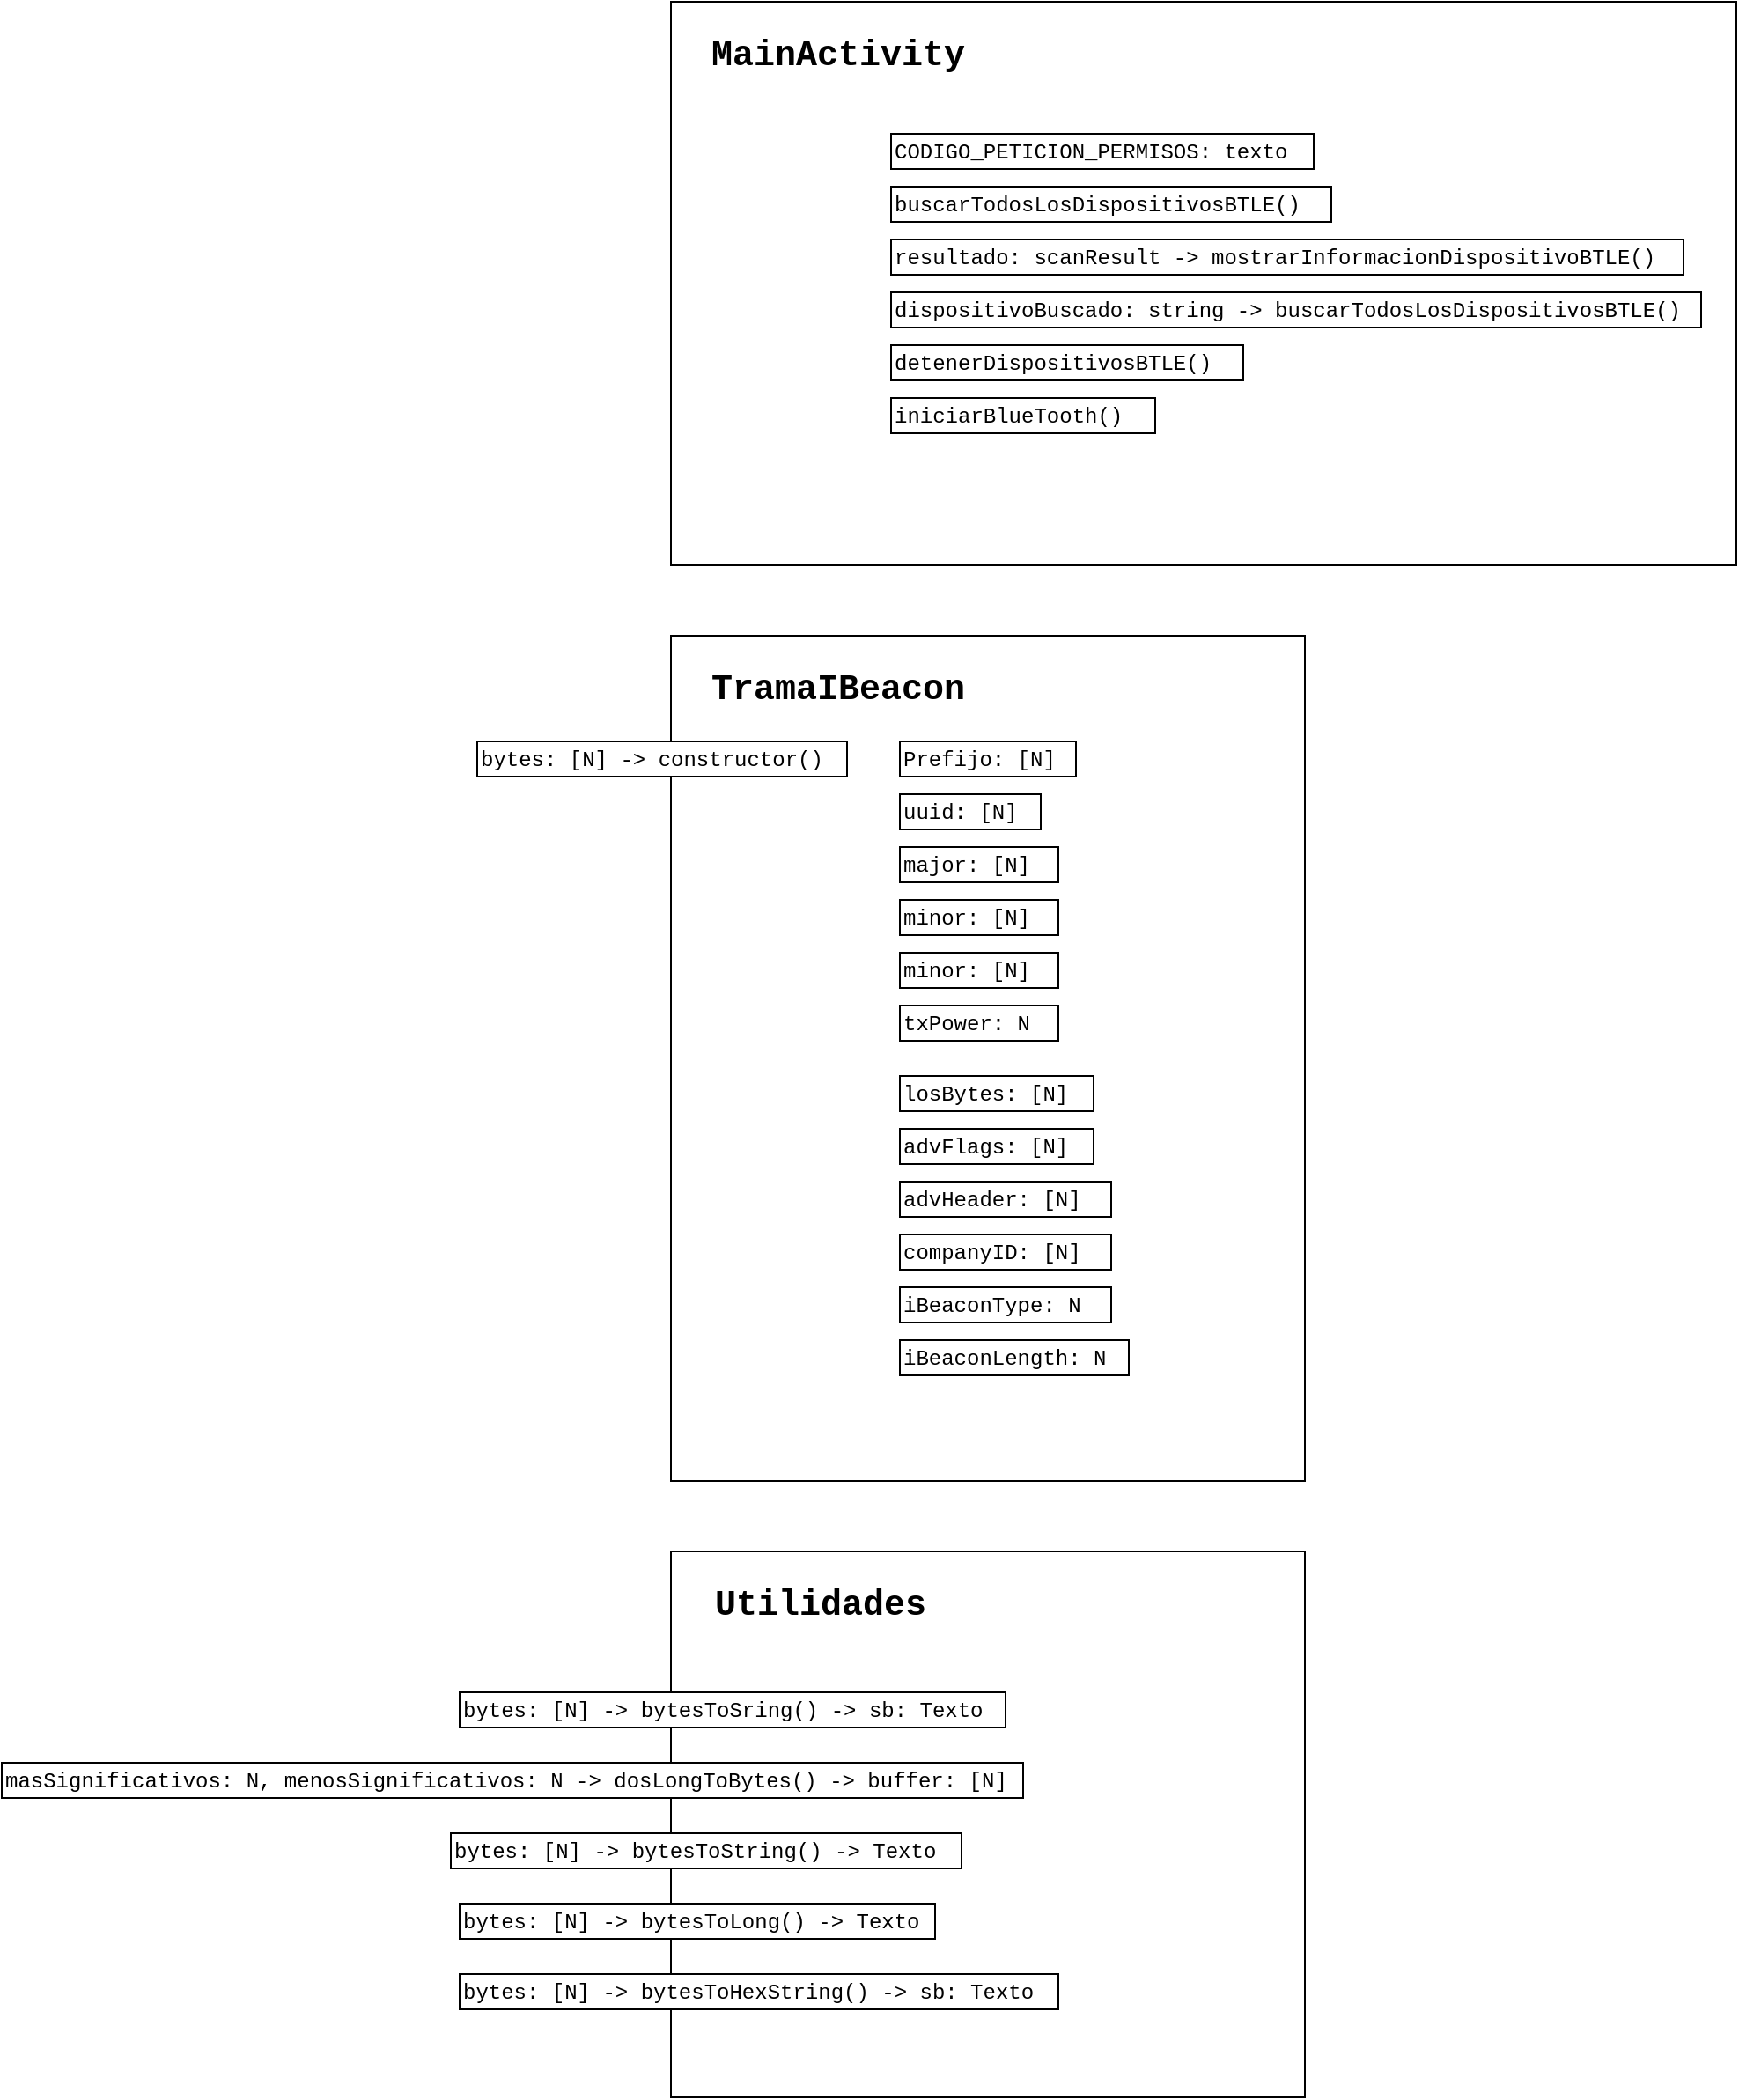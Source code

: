 <mxfile version="15.2.7" type="device"><diagram id="ao2D39-dudE8lffzF8m_" name="Página-1"><mxGraphModel dx="2249" dy="1983" grid="1" gridSize="10" guides="1" tooltips="1" connect="1" arrows="1" fold="1" page="1" pageScale="1" pageWidth="827" pageHeight="1169" math="0" shadow="0"><root><mxCell id="0"/><mxCell id="1" parent="0"/><mxCell id="RbC1-tH9AXvJzrcODqYm-1" value="" style="rounded=0;whiteSpace=wrap;html=1;" vertex="1" parent="1"><mxGeometry x="120" y="120" width="360" height="480" as="geometry"/></mxCell><mxCell id="RbC1-tH9AXvJzrcODqYm-2" value="&lt;b&gt;&lt;font face=&quot;Courier New&quot; style=&quot;font-size: 20px&quot;&gt;TramaIBeacon&lt;/font&gt;&lt;/b&gt;" style="text;html=1;strokeColor=none;fillColor=none;align=center;verticalAlign=middle;whiteSpace=wrap;rounded=0;" vertex="1" parent="1"><mxGeometry x="140" y="140" width="150" height="20" as="geometry"/></mxCell><mxCell id="RbC1-tH9AXvJzrcODqYm-3" value="&lt;font face=&quot;Courier New&quot;&gt;Prefijo: [N]&lt;/font&gt;" style="rounded=0;whiteSpace=wrap;html=1;autosize=1;align=left;" vertex="1" parent="1"><mxGeometry x="250" y="180" width="100" height="20" as="geometry"/></mxCell><mxCell id="RbC1-tH9AXvJzrcODqYm-4" value="&lt;font face=&quot;Courier New&quot;&gt;uuid: [N]&lt;/font&gt;" style="rounded=0;whiteSpace=wrap;html=1;autosize=1;align=left;" vertex="1" parent="1"><mxGeometry x="250" y="210" width="80" height="20" as="geometry"/></mxCell><mxCell id="RbC1-tH9AXvJzrcODqYm-5" value="&lt;font face=&quot;Courier New&quot;&gt;major: [N]&lt;/font&gt;" style="rounded=0;whiteSpace=wrap;html=1;autosize=1;align=left;" vertex="1" parent="1"><mxGeometry x="250" y="240" width="90" height="20" as="geometry"/></mxCell><mxCell id="RbC1-tH9AXvJzrcODqYm-7" value="&lt;font face=&quot;Courier New&quot;&gt;minor: [N]&lt;/font&gt;" style="rounded=0;whiteSpace=wrap;html=1;autosize=1;align=left;" vertex="1" parent="1"><mxGeometry x="250" y="270" width="90" height="20" as="geometry"/></mxCell><mxCell id="RbC1-tH9AXvJzrcODqYm-8" value="&lt;font face=&quot;Courier New&quot;&gt;minor: [N]&lt;/font&gt;" style="rounded=0;whiteSpace=wrap;html=1;autosize=1;align=left;" vertex="1" parent="1"><mxGeometry x="250" y="300" width="90" height="20" as="geometry"/></mxCell><mxCell id="RbC1-tH9AXvJzrcODqYm-9" value="&lt;font face=&quot;Courier New&quot;&gt;txPower: N&lt;/font&gt;" style="rounded=0;whiteSpace=wrap;html=1;autosize=1;align=left;" vertex="1" parent="1"><mxGeometry x="250" y="330" width="90" height="20" as="geometry"/></mxCell><mxCell id="RbC1-tH9AXvJzrcODqYm-10" value="&lt;span style=&quot;font-family: &amp;#34;courier new&amp;#34;&quot;&gt;losBytes: [N]&lt;/span&gt;" style="rounded=0;whiteSpace=wrap;html=1;autosize=1;align=left;" vertex="1" parent="1"><mxGeometry x="250" y="370" width="110" height="20" as="geometry"/></mxCell><mxCell id="RbC1-tH9AXvJzrcODqYm-11" value="&lt;span style=&quot;font-family: &amp;#34;courier new&amp;#34;&quot;&gt;advFlags: [N]&lt;/span&gt;" style="rounded=0;whiteSpace=wrap;html=1;autosize=1;align=left;" vertex="1" parent="1"><mxGeometry x="250" y="400" width="110" height="20" as="geometry"/></mxCell><mxCell id="RbC1-tH9AXvJzrcODqYm-12" value="&lt;span style=&quot;font-family: &amp;#34;courier new&amp;#34;&quot;&gt;advHeader: [N]&lt;/span&gt;" style="rounded=0;whiteSpace=wrap;html=1;autosize=1;align=left;" vertex="1" parent="1"><mxGeometry x="250" y="430" width="120" height="20" as="geometry"/></mxCell><mxCell id="RbC1-tH9AXvJzrcODqYm-13" value="&lt;span style=&quot;font-family: &amp;#34;courier new&amp;#34;&quot;&gt;companyID: [N]&lt;/span&gt;" style="rounded=0;whiteSpace=wrap;html=1;autosize=1;align=left;" vertex="1" parent="1"><mxGeometry x="250" y="460" width="120" height="20" as="geometry"/></mxCell><mxCell id="RbC1-tH9AXvJzrcODqYm-14" value="&lt;font face=&quot;courier new&quot;&gt;iBeaconType: N&lt;/font&gt;" style="rounded=0;whiteSpace=wrap;html=1;autosize=1;align=left;" vertex="1" parent="1"><mxGeometry x="250" y="490" width="120" height="20" as="geometry"/></mxCell><mxCell id="RbC1-tH9AXvJzrcODqYm-15" value="&lt;font face=&quot;courier new&quot;&gt;iBeaconLength: N&lt;/font&gt;" style="rounded=0;whiteSpace=wrap;html=1;autosize=1;align=left;" vertex="1" parent="1"><mxGeometry x="250" y="520" width="130" height="20" as="geometry"/></mxCell><mxCell id="RbC1-tH9AXvJzrcODqYm-16" value="&lt;font face=&quot;Courier New&quot;&gt;bytes: [N] -&amp;gt; constructor()&lt;/font&gt;" style="rounded=0;whiteSpace=wrap;html=1;autosize=1;align=left;" vertex="1" parent="1"><mxGeometry x="10" y="180" width="210" height="20" as="geometry"/></mxCell><mxCell id="RbC1-tH9AXvJzrcODqYm-17" value="" style="rounded=0;whiteSpace=wrap;html=1;" vertex="1" parent="1"><mxGeometry x="120" y="640" width="360" height="310" as="geometry"/></mxCell><mxCell id="RbC1-tH9AXvJzrcODqYm-18" value="&lt;font face=&quot;Courier New&quot;&gt;&lt;span style=&quot;font-size: 20px&quot;&gt;&lt;b&gt;Utilidades&lt;/b&gt;&lt;/span&gt;&lt;/font&gt;" style="text;html=1;strokeColor=none;fillColor=none;align=center;verticalAlign=middle;whiteSpace=wrap;rounded=0;" vertex="1" parent="1"><mxGeometry x="130" y="660" width="150" height="20" as="geometry"/></mxCell><mxCell id="RbC1-tH9AXvJzrcODqYm-19" value="&lt;font face=&quot;Courier New&quot;&gt;bytes: [N] -&amp;gt; bytesToSring() -&amp;gt; sb: Texto&lt;/font&gt;" style="rounded=0;whiteSpace=wrap;html=1;autosize=1;align=left;" vertex="1" parent="1"><mxGeometry y="720" width="310" height="20" as="geometry"/></mxCell><mxCell id="RbC1-tH9AXvJzrcODqYm-20" value="&lt;font face=&quot;Courier New&quot;&gt;masSignificativos: N, menosSignificativos: N -&amp;gt; dosLongToBytes() -&amp;gt; buffer: [N]&lt;/font&gt;" style="rounded=0;whiteSpace=wrap;html=1;autosize=1;align=left;" vertex="1" parent="1"><mxGeometry x="-260" y="760" width="580" height="20" as="geometry"/></mxCell><mxCell id="RbC1-tH9AXvJzrcODqYm-21" value="&lt;font face=&quot;Courier New&quot;&gt;bytes: [N] -&amp;gt; bytesToString() -&amp;gt; Texto&lt;/font&gt;" style="rounded=0;whiteSpace=wrap;html=1;autosize=1;align=left;" vertex="1" parent="1"><mxGeometry x="-5" y="800" width="290" height="20" as="geometry"/></mxCell><mxCell id="RbC1-tH9AXvJzrcODqYm-22" value="&lt;font face=&quot;Courier New&quot;&gt;bytes: [N] -&amp;gt; bytesToLong() -&amp;gt; Texto&lt;/font&gt;" style="rounded=0;whiteSpace=wrap;html=1;autosize=1;align=left;" vertex="1" parent="1"><mxGeometry y="840" width="270" height="20" as="geometry"/></mxCell><mxCell id="RbC1-tH9AXvJzrcODqYm-23" value="&lt;font face=&quot;Courier New&quot;&gt;bytes: [N] -&amp;gt; bytesToHexString() -&amp;gt; sb: Texto&lt;/font&gt;" style="rounded=0;whiteSpace=wrap;html=1;autosize=1;align=left;" vertex="1" parent="1"><mxGeometry y="880" width="340" height="20" as="geometry"/></mxCell><mxCell id="RbC1-tH9AXvJzrcODqYm-24" value="" style="rounded=0;whiteSpace=wrap;html=1;" vertex="1" parent="1"><mxGeometry x="120" y="-240" width="605" height="320" as="geometry"/></mxCell><mxCell id="RbC1-tH9AXvJzrcODqYm-25" value="&lt;font face=&quot;Courier New&quot;&gt;&lt;span style=&quot;font-size: 20px&quot;&gt;&lt;b&gt;MainActivity&lt;/b&gt;&lt;/span&gt;&lt;/font&gt;" style="text;html=1;strokeColor=none;fillColor=none;align=center;verticalAlign=middle;whiteSpace=wrap;rounded=0;" vertex="1" parent="1"><mxGeometry x="140" y="-220" width="150" height="20" as="geometry"/></mxCell><mxCell id="RbC1-tH9AXvJzrcODqYm-27" value="&lt;font face=&quot;Courier New&quot;&gt;CODIGO_PETICION_PERMISOS: texto&lt;/font&gt;" style="rounded=0;whiteSpace=wrap;html=1;autosize=1;align=left;" vertex="1" parent="1"><mxGeometry x="245" y="-165" width="240" height="20" as="geometry"/></mxCell><mxCell id="RbC1-tH9AXvJzrcODqYm-28" value="&lt;font face=&quot;Courier New&quot;&gt;buscarTodosLosDispositivosBTLE()&lt;/font&gt;" style="rounded=0;whiteSpace=wrap;html=1;autosize=1;align=left;" vertex="1" parent="1"><mxGeometry x="245" y="-135" width="250" height="20" as="geometry"/></mxCell><mxCell id="RbC1-tH9AXvJzrcODqYm-29" value="&lt;font face=&quot;Courier New&quot;&gt;resultado: scanResult -&amp;gt; mostrarInformacionDispositivoBTLE()&lt;/font&gt;" style="rounded=0;whiteSpace=wrap;html=1;autosize=1;align=left;" vertex="1" parent="1"><mxGeometry x="245" y="-105" width="450" height="20" as="geometry"/></mxCell><mxCell id="RbC1-tH9AXvJzrcODqYm-30" value="&lt;font face=&quot;Courier New&quot;&gt;dispositivoBuscado: string -&amp;gt; buscarTodosLosDispositivosBTLE()&lt;/font&gt;" style="rounded=0;whiteSpace=wrap;html=1;autosize=1;align=left;" vertex="1" parent="1"><mxGeometry x="245" y="-75" width="460" height="20" as="geometry"/></mxCell><mxCell id="RbC1-tH9AXvJzrcODqYm-31" value="&lt;font face=&quot;Courier New&quot;&gt;detenerDispositivosBTLE()&lt;/font&gt;" style="rounded=0;whiteSpace=wrap;html=1;autosize=1;align=left;" vertex="1" parent="1"><mxGeometry x="245" y="-45" width="200" height="20" as="geometry"/></mxCell><mxCell id="RbC1-tH9AXvJzrcODqYm-32" value="&lt;font face=&quot;Courier New&quot;&gt;iniciarBlueTooth()&lt;/font&gt;" style="rounded=0;whiteSpace=wrap;html=1;autosize=1;align=left;" vertex="1" parent="1"><mxGeometry x="245" y="-15" width="150" height="20" as="geometry"/></mxCell></root></mxGraphModel></diagram></mxfile>